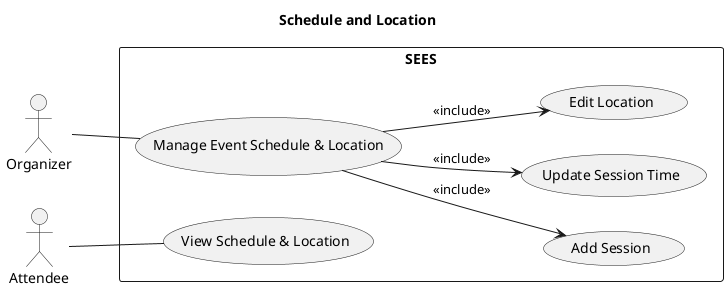 @startuml
title Schedule and Location
left to right direction
actor "Organizer" as org
actor "Attendee" as attendee
 
rectangle SEES {
  usecase "Manage Event Schedule & Location" as U2
  usecase "Add Session" as U2a
  usecase "Update Session Time" as U2b
  usecase "Edit Location" as U2c
  usecase "View Schedule & Location" as U2d
}
 
org -- U2
attendee -- U2d
 
'U2 "includes" these sub-tasks:
U2 --> U2a : <<include>>
U2 --> U2b : <<include>>
U2 --> U2c : <<include>>
@enduml
